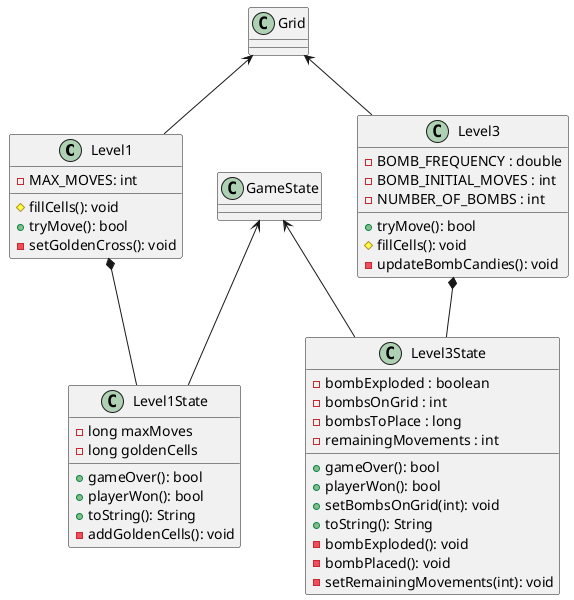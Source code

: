 @startuml

' --------------- LEVELS --------------- '

' Level1 '

class Level1{
 - MAX_MOVES: int
 # fillCells(): void
 + tryMove(): bool
 - setGoldenCross(): void
}

Grid <-- Level1
Level1 *-- Level1State


' Level1State '

class Level1State{
 - long maxMoves
 - long goldenCells
 + gameOver(): bool
 + playerWon(): bool
 + toString(): String
 - addGoldenCells(): void
}

GameState <-- Level1State


' Level3 '

class Level3 {
  - BOMB_FREQUENCY : double
  - BOMB_INITIAL_MOVES : int
  - NUMBER_OF_BOMBS : int
  + tryMove(): bool
  # fillCells(): void
  - updateBombCandies(): void
}

Grid <-- Level3
Level3 *-- Level3State


' Level3State'

class Level3State {
  - bombExploded : boolean
  - bombsOnGrid : int
  - bombsToPlace : long
  - remainingMovements : int
  + gameOver(): bool
  + playerWon(): bool
  + setBombsOnGrid(int): void
  + toString(): String
  - bombExploded(): void
  - bombPlaced(): void
  - setRemainingMovements(int): void
}

GameState <-- Level3State


@enduml
